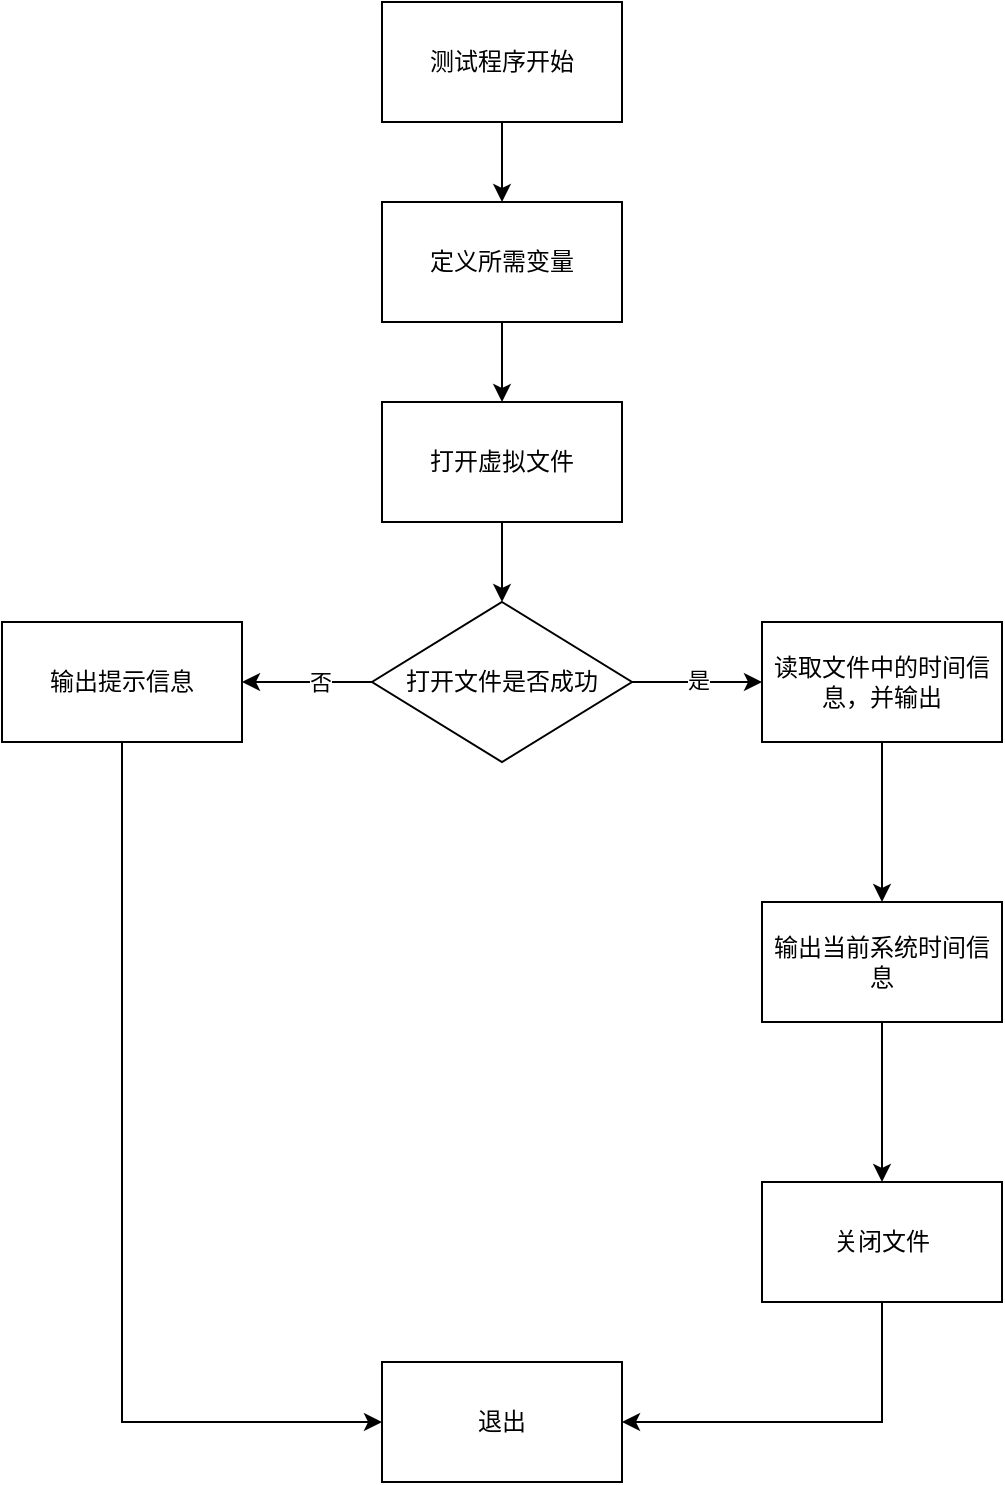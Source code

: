 <mxfile version="24.2.5" type="github">
  <diagram id="C5RBs43oDa-KdzZeNtuy" name="Page-1">
    <mxGraphModel dx="1026" dy="685" grid="1" gridSize="10" guides="1" tooltips="1" connect="1" arrows="1" fold="1" page="1" pageScale="1" pageWidth="827" pageHeight="1169" math="0" shadow="0">
      <root>
        <mxCell id="WIyWlLk6GJQsqaUBKTNV-0" />
        <mxCell id="WIyWlLk6GJQsqaUBKTNV-1" parent="WIyWlLk6GJQsqaUBKTNV-0" />
        <mxCell id="crdxs7tZvkczeM8abQw9-2" value="" style="edgeStyle=orthogonalEdgeStyle;rounded=0;orthogonalLoop=1;jettySize=auto;html=1;" edge="1" parent="WIyWlLk6GJQsqaUBKTNV-1" source="crdxs7tZvkczeM8abQw9-0" target="crdxs7tZvkczeM8abQw9-1">
          <mxGeometry relative="1" as="geometry" />
        </mxCell>
        <mxCell id="crdxs7tZvkczeM8abQw9-0" value="测试程序开始" style="rounded=0;whiteSpace=wrap;html=1;" vertex="1" parent="WIyWlLk6GJQsqaUBKTNV-1">
          <mxGeometry x="270" y="180" width="120" height="60" as="geometry" />
        </mxCell>
        <mxCell id="crdxs7tZvkczeM8abQw9-4" value="" style="edgeStyle=orthogonalEdgeStyle;rounded=0;orthogonalLoop=1;jettySize=auto;html=1;" edge="1" parent="WIyWlLk6GJQsqaUBKTNV-1" source="crdxs7tZvkczeM8abQw9-1" target="crdxs7tZvkczeM8abQw9-3">
          <mxGeometry relative="1" as="geometry" />
        </mxCell>
        <mxCell id="crdxs7tZvkczeM8abQw9-1" value="定义所需变量" style="whiteSpace=wrap;html=1;rounded=0;" vertex="1" parent="WIyWlLk6GJQsqaUBKTNV-1">
          <mxGeometry x="270" y="280" width="120" height="60" as="geometry" />
        </mxCell>
        <mxCell id="crdxs7tZvkczeM8abQw9-6" value="" style="edgeStyle=orthogonalEdgeStyle;rounded=0;orthogonalLoop=1;jettySize=auto;html=1;" edge="1" parent="WIyWlLk6GJQsqaUBKTNV-1" source="crdxs7tZvkczeM8abQw9-3" target="crdxs7tZvkczeM8abQw9-5">
          <mxGeometry relative="1" as="geometry" />
        </mxCell>
        <mxCell id="crdxs7tZvkczeM8abQw9-3" value="打开虚拟文件" style="whiteSpace=wrap;html=1;rounded=0;" vertex="1" parent="WIyWlLk6GJQsqaUBKTNV-1">
          <mxGeometry x="270" y="380" width="120" height="60" as="geometry" />
        </mxCell>
        <mxCell id="crdxs7tZvkczeM8abQw9-8" value="" style="edgeStyle=orthogonalEdgeStyle;rounded=0;orthogonalLoop=1;jettySize=auto;html=1;" edge="1" parent="WIyWlLk6GJQsqaUBKTNV-1" source="crdxs7tZvkczeM8abQw9-5" target="crdxs7tZvkczeM8abQw9-7">
          <mxGeometry relative="1" as="geometry" />
        </mxCell>
        <mxCell id="crdxs7tZvkczeM8abQw9-10" value="是" style="edgeLabel;html=1;align=center;verticalAlign=middle;resizable=0;points=[];" vertex="1" connectable="0" parent="crdxs7tZvkczeM8abQw9-8">
          <mxGeometry y="1" relative="1" as="geometry">
            <mxPoint as="offset" />
          </mxGeometry>
        </mxCell>
        <mxCell id="crdxs7tZvkczeM8abQw9-12" value="" style="edgeStyle=orthogonalEdgeStyle;rounded=0;orthogonalLoop=1;jettySize=auto;html=1;" edge="1" parent="WIyWlLk6GJQsqaUBKTNV-1" source="crdxs7tZvkczeM8abQw9-5" target="crdxs7tZvkczeM8abQw9-11">
          <mxGeometry relative="1" as="geometry" />
        </mxCell>
        <mxCell id="crdxs7tZvkczeM8abQw9-13" value="否" style="edgeLabel;html=1;align=center;verticalAlign=middle;resizable=0;points=[];" vertex="1" connectable="0" parent="crdxs7tZvkczeM8abQw9-12">
          <mxGeometry x="-0.2" relative="1" as="geometry">
            <mxPoint as="offset" />
          </mxGeometry>
        </mxCell>
        <mxCell id="crdxs7tZvkczeM8abQw9-5" value="打开文件是否成功" style="rhombus;whiteSpace=wrap;html=1;rounded=0;" vertex="1" parent="WIyWlLk6GJQsqaUBKTNV-1">
          <mxGeometry x="265" y="480" width="130" height="80" as="geometry" />
        </mxCell>
        <mxCell id="crdxs7tZvkczeM8abQw9-18" value="" style="edgeStyle=orthogonalEdgeStyle;rounded=0;orthogonalLoop=1;jettySize=auto;html=1;" edge="1" parent="WIyWlLk6GJQsqaUBKTNV-1" source="crdxs7tZvkczeM8abQw9-7" target="crdxs7tZvkczeM8abQw9-17">
          <mxGeometry relative="1" as="geometry" />
        </mxCell>
        <mxCell id="crdxs7tZvkczeM8abQw9-7" value="读取文件中的时间信息，并输出" style="whiteSpace=wrap;html=1;rounded=0;" vertex="1" parent="WIyWlLk6GJQsqaUBKTNV-1">
          <mxGeometry x="460" y="490" width="120" height="60" as="geometry" />
        </mxCell>
        <mxCell id="crdxs7tZvkczeM8abQw9-16" value="" style="edgeStyle=orthogonalEdgeStyle;rounded=0;orthogonalLoop=1;jettySize=auto;html=1;entryX=0;entryY=0.5;entryDx=0;entryDy=0;" edge="1" parent="WIyWlLk6GJQsqaUBKTNV-1" source="crdxs7tZvkczeM8abQw9-11" target="crdxs7tZvkczeM8abQw9-15">
          <mxGeometry relative="1" as="geometry">
            <Array as="points">
              <mxPoint x="140" y="890" />
            </Array>
          </mxGeometry>
        </mxCell>
        <mxCell id="crdxs7tZvkczeM8abQw9-11" value="输出提示信息" style="whiteSpace=wrap;html=1;rounded=0;" vertex="1" parent="WIyWlLk6GJQsqaUBKTNV-1">
          <mxGeometry x="80" y="490" width="120" height="60" as="geometry" />
        </mxCell>
        <mxCell id="crdxs7tZvkczeM8abQw9-15" value="退出" style="whiteSpace=wrap;html=1;rounded=0;" vertex="1" parent="WIyWlLk6GJQsqaUBKTNV-1">
          <mxGeometry x="270" y="860" width="120" height="60" as="geometry" />
        </mxCell>
        <mxCell id="crdxs7tZvkczeM8abQw9-24" value="" style="edgeStyle=orthogonalEdgeStyle;rounded=0;orthogonalLoop=1;jettySize=auto;html=1;" edge="1" parent="WIyWlLk6GJQsqaUBKTNV-1" source="crdxs7tZvkczeM8abQw9-17" target="crdxs7tZvkczeM8abQw9-23">
          <mxGeometry relative="1" as="geometry" />
        </mxCell>
        <mxCell id="crdxs7tZvkczeM8abQw9-17" value="输出当前系统时间信息" style="whiteSpace=wrap;html=1;rounded=0;" vertex="1" parent="WIyWlLk6GJQsqaUBKTNV-1">
          <mxGeometry x="460" y="630" width="120" height="60" as="geometry" />
        </mxCell>
        <mxCell id="crdxs7tZvkczeM8abQw9-25" style="edgeStyle=orthogonalEdgeStyle;rounded=0;orthogonalLoop=1;jettySize=auto;html=1;entryX=1;entryY=0.5;entryDx=0;entryDy=0;exitX=0.5;exitY=1;exitDx=0;exitDy=0;" edge="1" parent="WIyWlLk6GJQsqaUBKTNV-1" source="crdxs7tZvkczeM8abQw9-23" target="crdxs7tZvkczeM8abQw9-15">
          <mxGeometry relative="1" as="geometry" />
        </mxCell>
        <mxCell id="crdxs7tZvkczeM8abQw9-23" value="关闭文件" style="whiteSpace=wrap;html=1;rounded=0;" vertex="1" parent="WIyWlLk6GJQsqaUBKTNV-1">
          <mxGeometry x="460" y="770" width="120" height="60" as="geometry" />
        </mxCell>
      </root>
    </mxGraphModel>
  </diagram>
</mxfile>
